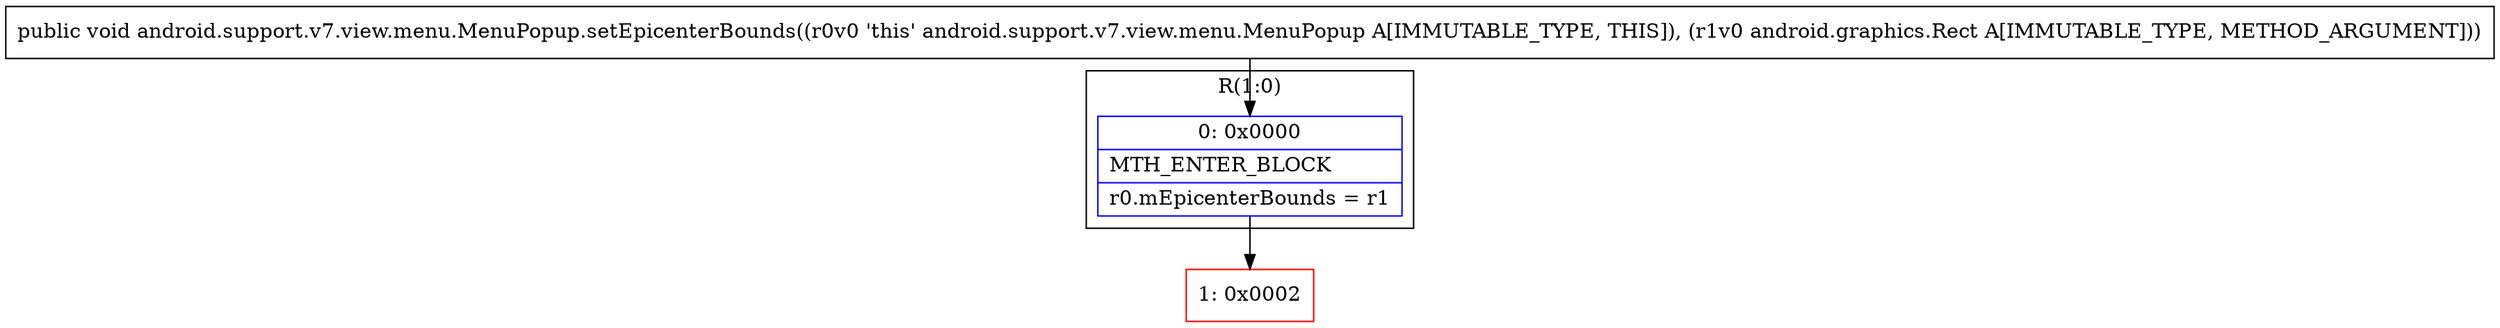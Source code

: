 digraph "CFG forandroid.support.v7.view.menu.MenuPopup.setEpicenterBounds(Landroid\/graphics\/Rect;)V" {
subgraph cluster_Region_248997183 {
label = "R(1:0)";
node [shape=record,color=blue];
Node_0 [shape=record,label="{0\:\ 0x0000|MTH_ENTER_BLOCK\l|r0.mEpicenterBounds = r1\l}"];
}
Node_1 [shape=record,color=red,label="{1\:\ 0x0002}"];
MethodNode[shape=record,label="{public void android.support.v7.view.menu.MenuPopup.setEpicenterBounds((r0v0 'this' android.support.v7.view.menu.MenuPopup A[IMMUTABLE_TYPE, THIS]), (r1v0 android.graphics.Rect A[IMMUTABLE_TYPE, METHOD_ARGUMENT])) }"];
MethodNode -> Node_0;
Node_0 -> Node_1;
}

